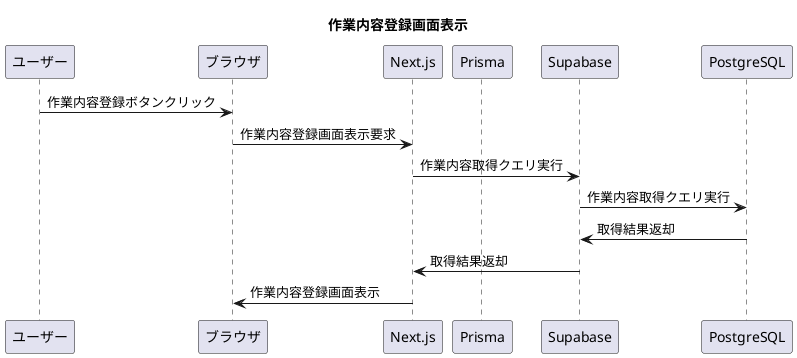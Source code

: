 @startuml pageCategoryInsert
title "作業内容登録画面表示"
participant ユーザー
participant ブラウザ
participant Next.js
participant Prisma
participant Supabase
participant PostgreSQL

ユーザー -> ブラウザ: 作業内容登録ボタンクリック
ブラウザ -> Next.js: 作業内容登録画面表示要求
Next.js -> Supabase: 作業内容取得クエリ実行
Supabase -> PostgreSQL: 作業内容取得クエリ実行
PostgreSQL -> Supabase: 取得結果返却
Supabase -> Next.js: 取得結果返却
Next.js -> ブラウザ: 作業内容登録画面表示

@enduml